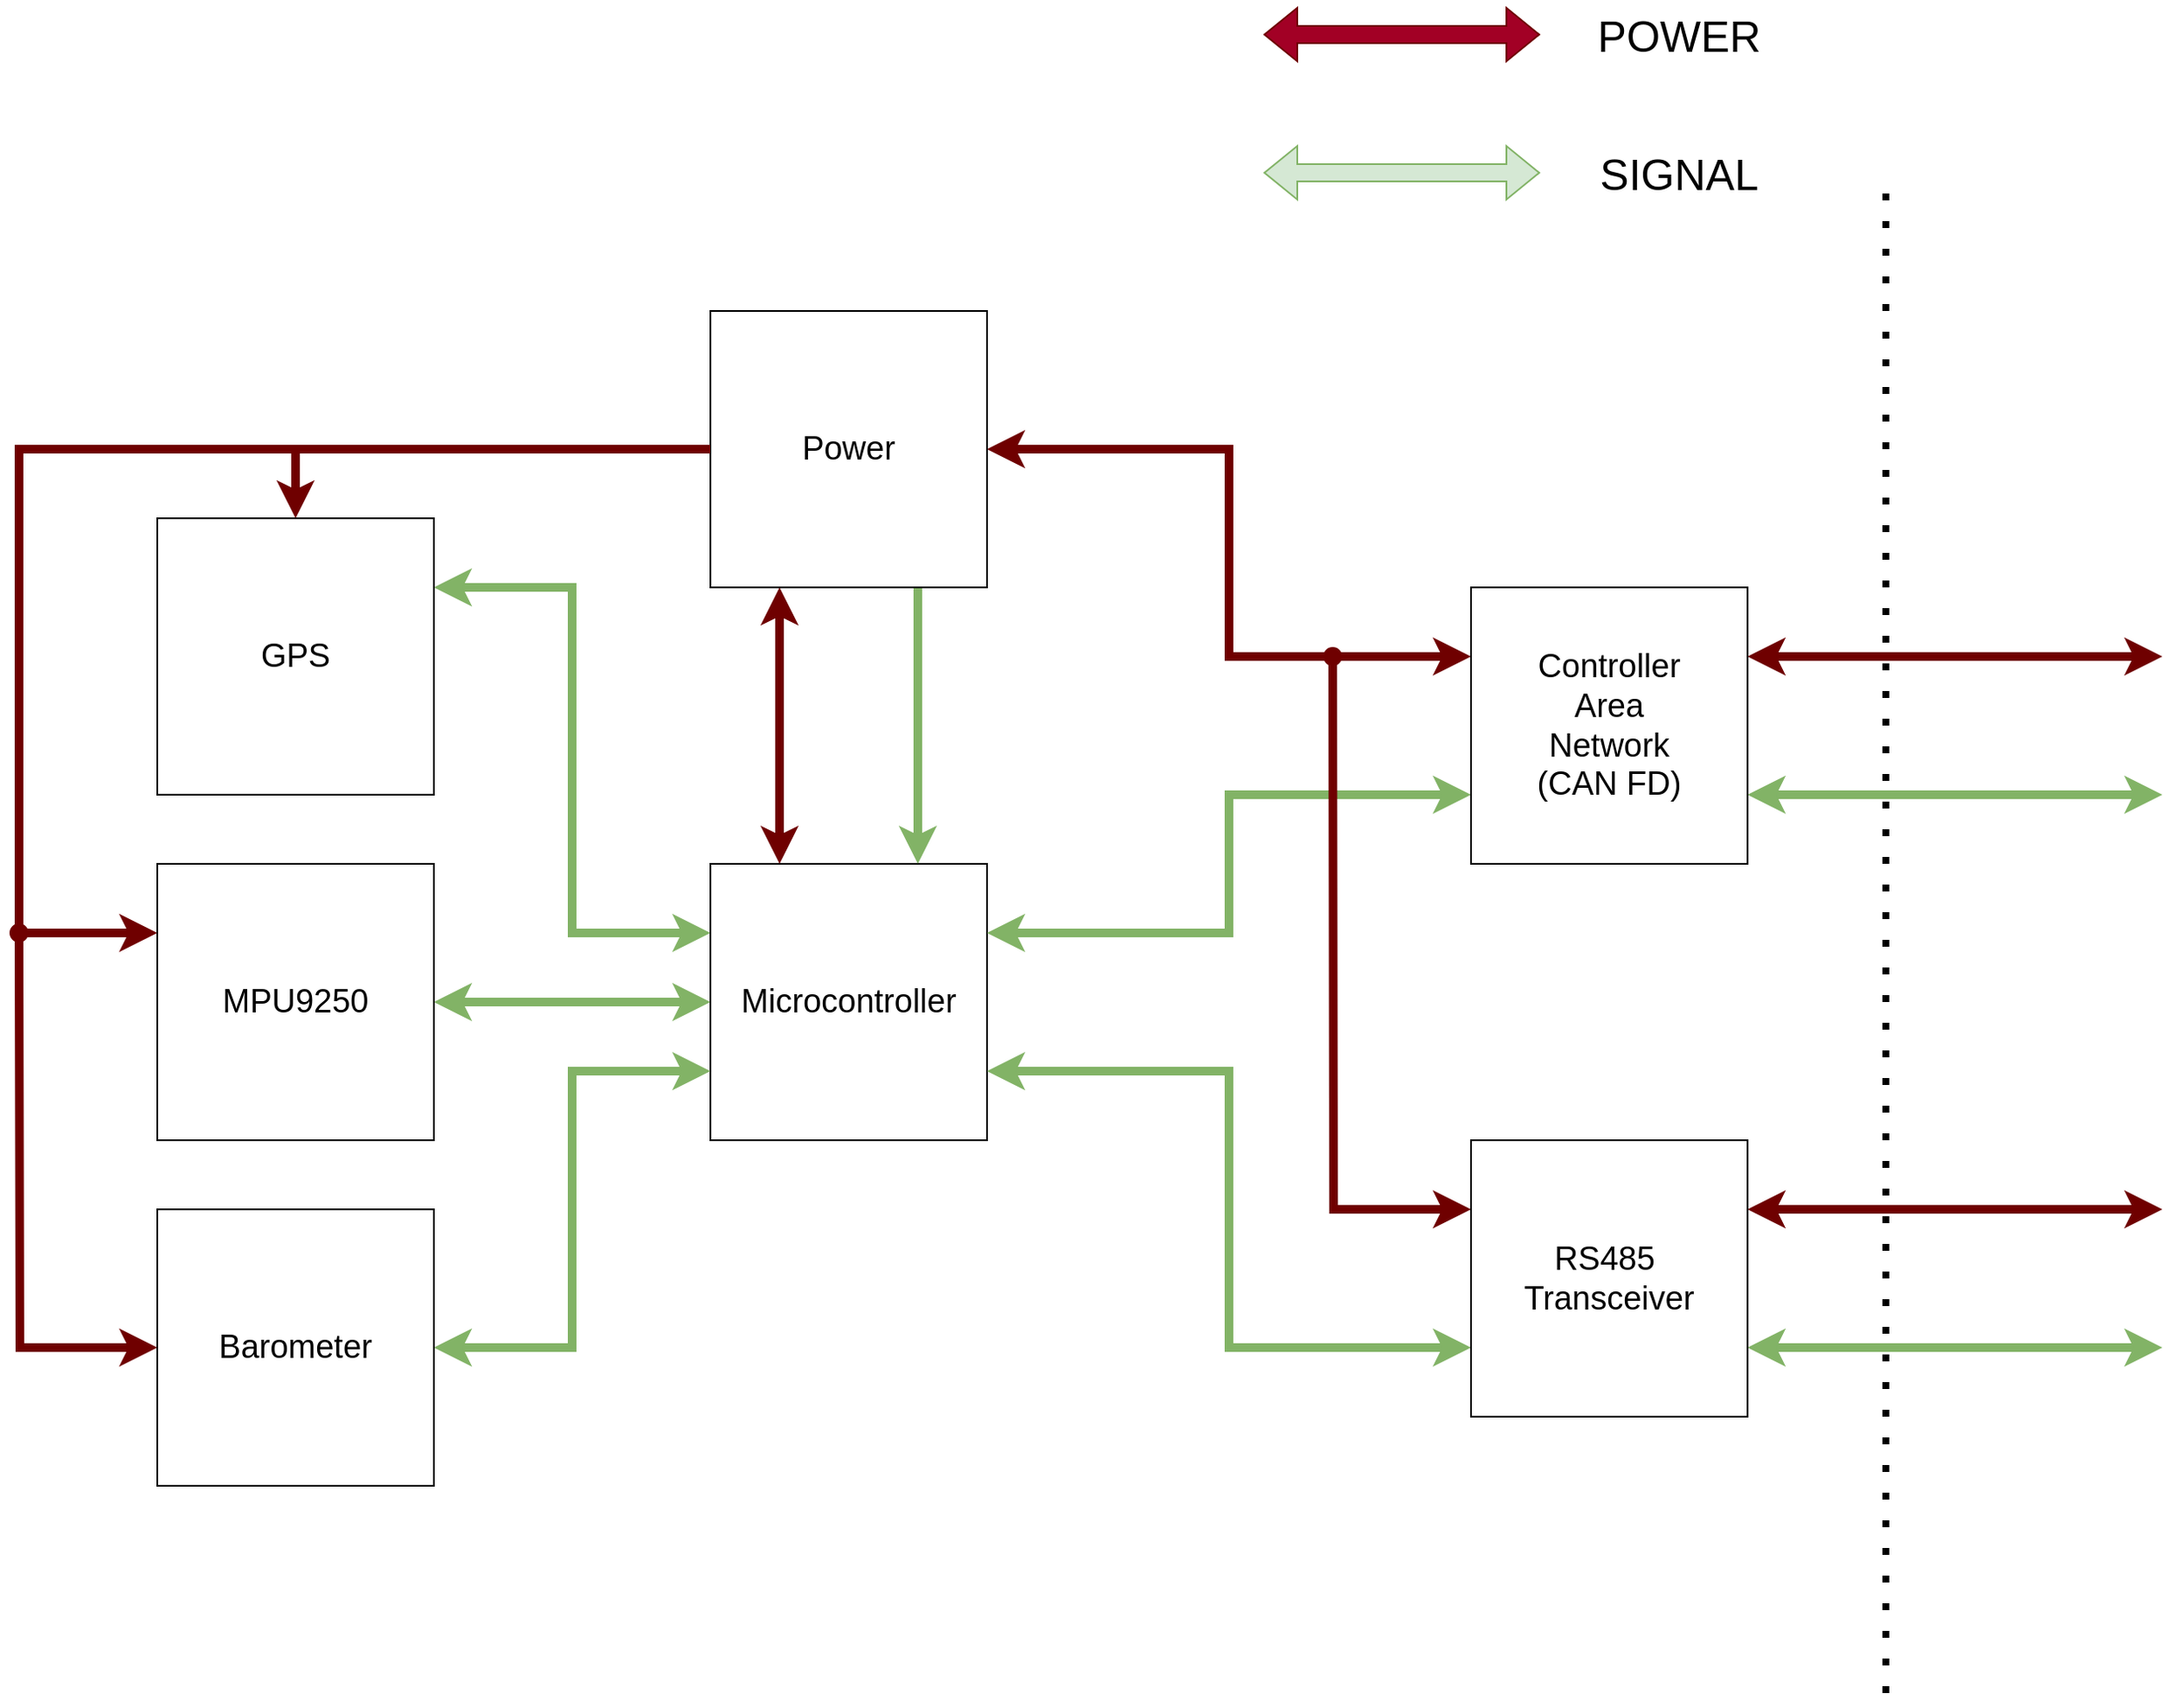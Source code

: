 <mxfile version="26.0.11">
  <diagram name="Page-1" id="90a13364-a465-7bf4-72fc-28e22215d7a0">
    <mxGraphModel dx="2035" dy="1208" grid="1" gridSize="10" guides="1" tooltips="1" connect="1" arrows="1" fold="1" page="1" pageScale="1.5" pageWidth="1169" pageHeight="826" background="none" math="0" shadow="0">
      <root>
        <mxCell id="0" style=";html=1;" />
        <mxCell id="1" style=";html=1;" parent="0" />
        <mxCell id="9AY6oYRGrekf9OJEEQc0-19" style="edgeStyle=orthogonalEdgeStyle;rounded=0;orthogonalLoop=1;jettySize=auto;html=1;exitX=0;exitY=0.25;exitDx=0;exitDy=0;entryX=1;entryY=0.25;entryDx=0;entryDy=0;startArrow=classic;startFill=1;fillColor=#d5e8d4;strokeColor=#82b366;strokeWidth=5;" edge="1" parent="1" source="9AY6oYRGrekf9OJEEQc0-1" target="9AY6oYRGrekf9OJEEQc0-17">
          <mxGeometry relative="1" as="geometry" />
        </mxCell>
        <mxCell id="9AY6oYRGrekf9OJEEQc0-21" style="edgeStyle=orthogonalEdgeStyle;rounded=0;orthogonalLoop=1;jettySize=auto;html=1;entryX=1;entryY=0.5;entryDx=0;entryDy=0;startArrow=classic;startFill=1;fillColor=#d5e8d4;strokeColor=#82b366;strokeWidth=5;" edge="1" parent="1" source="9AY6oYRGrekf9OJEEQc0-1" target="9AY6oYRGrekf9OJEEQc0-20">
          <mxGeometry relative="1" as="geometry" />
        </mxCell>
        <mxCell id="9AY6oYRGrekf9OJEEQc0-1" value="&lt;font style=&quot;font-size: 19px;&quot;&gt;Microcontroller&lt;/font&gt;" style="whiteSpace=wrap;html=1;aspect=fixed;" vertex="1" parent="1">
          <mxGeometry x="840" y="680" width="160" height="160" as="geometry" />
        </mxCell>
        <mxCell id="9AY6oYRGrekf9OJEEQc0-5" style="edgeStyle=orthogonalEdgeStyle;rounded=0;orthogonalLoop=1;jettySize=auto;html=1;entryX=1;entryY=0.25;entryDx=0;entryDy=0;startArrow=classic;startFill=1;fillColor=#d5e8d4;strokeColor=#82b366;strokeWidth=5;exitX=0;exitY=0.75;exitDx=0;exitDy=0;" edge="1" parent="1" source="9AY6oYRGrekf9OJEEQc0-2" target="9AY6oYRGrekf9OJEEQc0-1">
          <mxGeometry relative="1" as="geometry" />
        </mxCell>
        <mxCell id="9AY6oYRGrekf9OJEEQc0-8" style="edgeStyle=orthogonalEdgeStyle;rounded=0;orthogonalLoop=1;jettySize=auto;html=1;exitX=1;exitY=0.25;exitDx=0;exitDy=0;startArrow=classic;startFill=1;fillColor=#a20025;strokeColor=#6F0000;strokeWidth=5;" edge="1" parent="1" source="9AY6oYRGrekf9OJEEQc0-2">
          <mxGeometry relative="1" as="geometry">
            <mxPoint x="1680" y="560" as="targetPoint" />
          </mxGeometry>
        </mxCell>
        <mxCell id="9AY6oYRGrekf9OJEEQc0-9" style="edgeStyle=orthogonalEdgeStyle;rounded=0;orthogonalLoop=1;jettySize=auto;html=1;exitX=1;exitY=0.75;exitDx=0;exitDy=0;startArrow=classic;startFill=1;fillColor=#d5e8d4;strokeColor=#82b366;strokeWidth=5;" edge="1" parent="1" source="9AY6oYRGrekf9OJEEQc0-2">
          <mxGeometry relative="1" as="geometry">
            <mxPoint x="1680" y="640" as="targetPoint" />
          </mxGeometry>
        </mxCell>
        <mxCell id="9AY6oYRGrekf9OJEEQc0-2" value="&lt;font style=&quot;font-size: 19px;&quot;&gt;Controller&lt;/font&gt;&lt;div&gt;&lt;font style=&quot;font-size: 19px;&quot;&gt;Area&lt;/font&gt;&lt;/div&gt;&lt;div&gt;&lt;font style=&quot;font-size: 19px;&quot;&gt;Network&lt;/font&gt;&lt;/div&gt;&lt;div&gt;&lt;font style=&quot;font-size: 19px;&quot;&gt;(CAN FD)&lt;/font&gt;&lt;/div&gt;" style="whiteSpace=wrap;html=1;aspect=fixed;" vertex="1" parent="1">
          <mxGeometry x="1280" y="520" width="160" height="160" as="geometry" />
        </mxCell>
        <mxCell id="9AY6oYRGrekf9OJEEQc0-6" style="edgeStyle=orthogonalEdgeStyle;rounded=0;orthogonalLoop=1;jettySize=auto;html=1;entryX=1;entryY=0.75;entryDx=0;entryDy=0;startArrow=classic;startFill=1;fillColor=#d5e8d4;strokeColor=#82b366;strokeWidth=5;exitX=0;exitY=0.75;exitDx=0;exitDy=0;" edge="1" parent="1" source="9AY6oYRGrekf9OJEEQc0-4" target="9AY6oYRGrekf9OJEEQc0-1">
          <mxGeometry relative="1" as="geometry" />
        </mxCell>
        <mxCell id="9AY6oYRGrekf9OJEEQc0-10" style="edgeStyle=orthogonalEdgeStyle;rounded=0;orthogonalLoop=1;jettySize=auto;html=1;exitX=1;exitY=0.25;exitDx=0;exitDy=0;startArrow=classic;startFill=1;fillColor=#a20025;strokeColor=#6F0000;strokeWidth=5;" edge="1" parent="1" source="9AY6oYRGrekf9OJEEQc0-4">
          <mxGeometry relative="1" as="geometry">
            <mxPoint x="1680" y="880" as="targetPoint" />
          </mxGeometry>
        </mxCell>
        <mxCell id="9AY6oYRGrekf9OJEEQc0-11" style="edgeStyle=orthogonalEdgeStyle;rounded=0;orthogonalLoop=1;jettySize=auto;html=1;exitX=1;exitY=0.75;exitDx=0;exitDy=0;startArrow=classic;startFill=1;fillColor=#d5e8d4;strokeColor=#82b366;strokeWidth=5;" edge="1" parent="1" source="9AY6oYRGrekf9OJEEQc0-4">
          <mxGeometry relative="1" as="geometry">
            <mxPoint x="1680" y="960" as="targetPoint" />
          </mxGeometry>
        </mxCell>
        <mxCell id="9AY6oYRGrekf9OJEEQc0-14" style="edgeStyle=orthogonalEdgeStyle;rounded=0;orthogonalLoop=1;jettySize=auto;html=1;endArrow=oval;startFill=1;endFill=1;startArrow=classic;strokeWidth=5;fillColor=#a20025;strokeColor=#6F0000;exitX=0;exitY=0.25;exitDx=0;exitDy=0;" edge="1" parent="1" source="9AY6oYRGrekf9OJEEQc0-4">
          <mxGeometry relative="1" as="geometry">
            <mxPoint x="1200" y="560" as="targetPoint" />
          </mxGeometry>
        </mxCell>
        <mxCell id="9AY6oYRGrekf9OJEEQc0-4" value="&lt;font style=&quot;font-size: 19px;&quot;&gt;RS485&amp;nbsp;&lt;/font&gt;&lt;div&gt;&lt;font style=&quot;font-size: 19px;&quot;&gt;Transceiver&lt;/font&gt;&lt;/div&gt;" style="whiteSpace=wrap;html=1;aspect=fixed;" vertex="1" parent="1">
          <mxGeometry x="1280" y="840" width="160" height="160" as="geometry" />
        </mxCell>
        <mxCell id="9AY6oYRGrekf9OJEEQc0-7" value="" style="endArrow=none;dashed=1;html=1;dashPattern=1 3;strokeWidth=4;rounded=0;" edge="1" parent="1">
          <mxGeometry width="50" height="50" relative="1" as="geometry">
            <mxPoint x="1520" y="1160" as="sourcePoint" />
            <mxPoint x="1520" y="280" as="targetPoint" />
          </mxGeometry>
        </mxCell>
        <mxCell id="9AY6oYRGrekf9OJEEQc0-13" style="edgeStyle=orthogonalEdgeStyle;rounded=0;orthogonalLoop=1;jettySize=auto;html=1;entryX=0;entryY=0.25;entryDx=0;entryDy=0;startArrow=classic;startFill=1;strokeWidth=5;fillColor=#a20025;strokeColor=#6F0000;" edge="1" parent="1" source="9AY6oYRGrekf9OJEEQc0-12" target="9AY6oYRGrekf9OJEEQc0-2">
          <mxGeometry relative="1" as="geometry">
            <mxPoint x="1150" y="510" as="targetPoint" />
          </mxGeometry>
        </mxCell>
        <mxCell id="9AY6oYRGrekf9OJEEQc0-15" style="edgeStyle=orthogonalEdgeStyle;rounded=0;orthogonalLoop=1;jettySize=auto;html=1;entryX=0.25;entryY=0;entryDx=0;entryDy=0;startArrow=classic;startFill=1;fillColor=#a20025;strokeColor=#6F0000;strokeWidth=5;exitX=0.25;exitY=1;exitDx=0;exitDy=0;" edge="1" parent="1" source="9AY6oYRGrekf9OJEEQc0-12" target="9AY6oYRGrekf9OJEEQc0-1">
          <mxGeometry relative="1" as="geometry" />
        </mxCell>
        <mxCell id="9AY6oYRGrekf9OJEEQc0-16" style="edgeStyle=orthogonalEdgeStyle;rounded=0;orthogonalLoop=1;jettySize=auto;html=1;exitX=0.75;exitY=1;exitDx=0;exitDy=0;entryX=0.75;entryY=0;entryDx=0;entryDy=0;fillColor=#d5e8d4;strokeColor=#82b366;strokeWidth=5;" edge="1" parent="1" source="9AY6oYRGrekf9OJEEQc0-12" target="9AY6oYRGrekf9OJEEQc0-1">
          <mxGeometry relative="1" as="geometry" />
        </mxCell>
        <mxCell id="9AY6oYRGrekf9OJEEQc0-12" value="&lt;font style=&quot;font-size: 19px;&quot;&gt;Power&lt;/font&gt;" style="whiteSpace=wrap;html=1;aspect=fixed;" vertex="1" parent="1">
          <mxGeometry x="840" y="360" width="160" height="160" as="geometry" />
        </mxCell>
        <mxCell id="9AY6oYRGrekf9OJEEQc0-18" style="edgeStyle=orthogonalEdgeStyle;rounded=0;orthogonalLoop=1;jettySize=auto;html=1;exitX=0.5;exitY=0;exitDx=0;exitDy=0;entryX=0;entryY=0.5;entryDx=0;entryDy=0;fillColor=#a20025;strokeColor=#6F0000;strokeWidth=5;startArrow=classic;startFill=0;endArrow=none;" edge="1" parent="1" source="9AY6oYRGrekf9OJEEQc0-17" target="9AY6oYRGrekf9OJEEQc0-12">
          <mxGeometry relative="1" as="geometry" />
        </mxCell>
        <mxCell id="9AY6oYRGrekf9OJEEQc0-17" value="&lt;font style=&quot;font-size: 19px;&quot;&gt;GPS&lt;/font&gt;" style="whiteSpace=wrap;html=1;aspect=fixed;" vertex="1" parent="1">
          <mxGeometry x="520" y="480" width="160" height="160" as="geometry" />
        </mxCell>
        <mxCell id="9AY6oYRGrekf9OJEEQc0-22" style="edgeStyle=orthogonalEdgeStyle;rounded=0;orthogonalLoop=1;jettySize=auto;html=1;exitX=0;exitY=0.25;exitDx=0;exitDy=0;startArrow=classic;startFill=0;endArrow=none;fillColor=#a20025;strokeColor=#6F0000;strokeWidth=5;" edge="1" parent="1" source="9AY6oYRGrekf9OJEEQc0-20">
          <mxGeometry relative="1" as="geometry">
            <mxPoint x="600" y="440" as="targetPoint" />
            <Array as="points">
              <mxPoint x="440" y="720" />
              <mxPoint x="440" y="440" />
            </Array>
          </mxGeometry>
        </mxCell>
        <mxCell id="9AY6oYRGrekf9OJEEQc0-20" value="&lt;font style=&quot;font-size: 19px;&quot;&gt;MPU9250&lt;/font&gt;" style="whiteSpace=wrap;html=1;aspect=fixed;" vertex="1" parent="1">
          <mxGeometry x="520" y="680" width="160" height="160" as="geometry" />
        </mxCell>
        <mxCell id="9AY6oYRGrekf9OJEEQc0-24" style="edgeStyle=orthogonalEdgeStyle;rounded=0;orthogonalLoop=1;jettySize=auto;html=1;startArrow=classic;startFill=1;endArrow=oval;endFill=1;strokeWidth=5;fillColor=#a20025;strokeColor=#6F0000;" edge="1" parent="1" source="9AY6oYRGrekf9OJEEQc0-23">
          <mxGeometry relative="1" as="geometry">
            <mxPoint x="440" y="720" as="targetPoint" />
          </mxGeometry>
        </mxCell>
        <mxCell id="9AY6oYRGrekf9OJEEQc0-25" style="edgeStyle=orthogonalEdgeStyle;rounded=0;orthogonalLoop=1;jettySize=auto;html=1;exitX=1;exitY=0.5;exitDx=0;exitDy=0;entryX=0;entryY=0.75;entryDx=0;entryDy=0;startArrow=classic;startFill=1;fillColor=#d5e8d4;strokeColor=#82b366;strokeWidth=5;" edge="1" parent="1" source="9AY6oYRGrekf9OJEEQc0-23" target="9AY6oYRGrekf9OJEEQc0-1">
          <mxGeometry relative="1" as="geometry" />
        </mxCell>
        <mxCell id="9AY6oYRGrekf9OJEEQc0-23" value="&lt;font style=&quot;font-size: 19px;&quot;&gt;Barometer&lt;/font&gt;" style="whiteSpace=wrap;html=1;aspect=fixed;" vertex="1" parent="1">
          <mxGeometry x="520" y="880" width="160" height="160" as="geometry" />
        </mxCell>
        <mxCell id="9AY6oYRGrekf9OJEEQc0-26" value="" style="shape=flexArrow;endArrow=classic;startArrow=classic;html=1;rounded=0;fillColor=#d5e8d4;strokeColor=#82b366;" edge="1" parent="1">
          <mxGeometry width="100" height="100" relative="1" as="geometry">
            <mxPoint x="1160" y="280" as="sourcePoint" />
            <mxPoint x="1320" y="280" as="targetPoint" />
          </mxGeometry>
        </mxCell>
        <mxCell id="9AY6oYRGrekf9OJEEQc0-27" value="&lt;font style=&quot;font-size: 25px;&quot;&gt;SIGNAL&lt;/font&gt;" style="text;html=1;align=center;verticalAlign=middle;resizable=0;points=[];autosize=1;strokeColor=none;fillColor=none;" vertex="1" parent="1">
          <mxGeometry x="1340" y="260" width="120" height="40" as="geometry" />
        </mxCell>
        <mxCell id="9AY6oYRGrekf9OJEEQc0-28" value="" style="shape=flexArrow;endArrow=classic;startArrow=classic;html=1;rounded=0;fillColor=#a20025;strokeColor=#6F0000;" edge="1" parent="1">
          <mxGeometry width="100" height="100" relative="1" as="geometry">
            <mxPoint x="1160" y="200" as="sourcePoint" />
            <mxPoint x="1320" y="200" as="targetPoint" />
          </mxGeometry>
        </mxCell>
        <mxCell id="9AY6oYRGrekf9OJEEQc0-29" value="&lt;font style=&quot;font-size: 25px;&quot;&gt;POWER&lt;/font&gt;" style="text;html=1;align=center;verticalAlign=middle;resizable=0;points=[];autosize=1;strokeColor=none;fillColor=none;" vertex="1" parent="1">
          <mxGeometry x="1340" y="180" width="120" height="40" as="geometry" />
        </mxCell>
      </root>
    </mxGraphModel>
  </diagram>
</mxfile>
